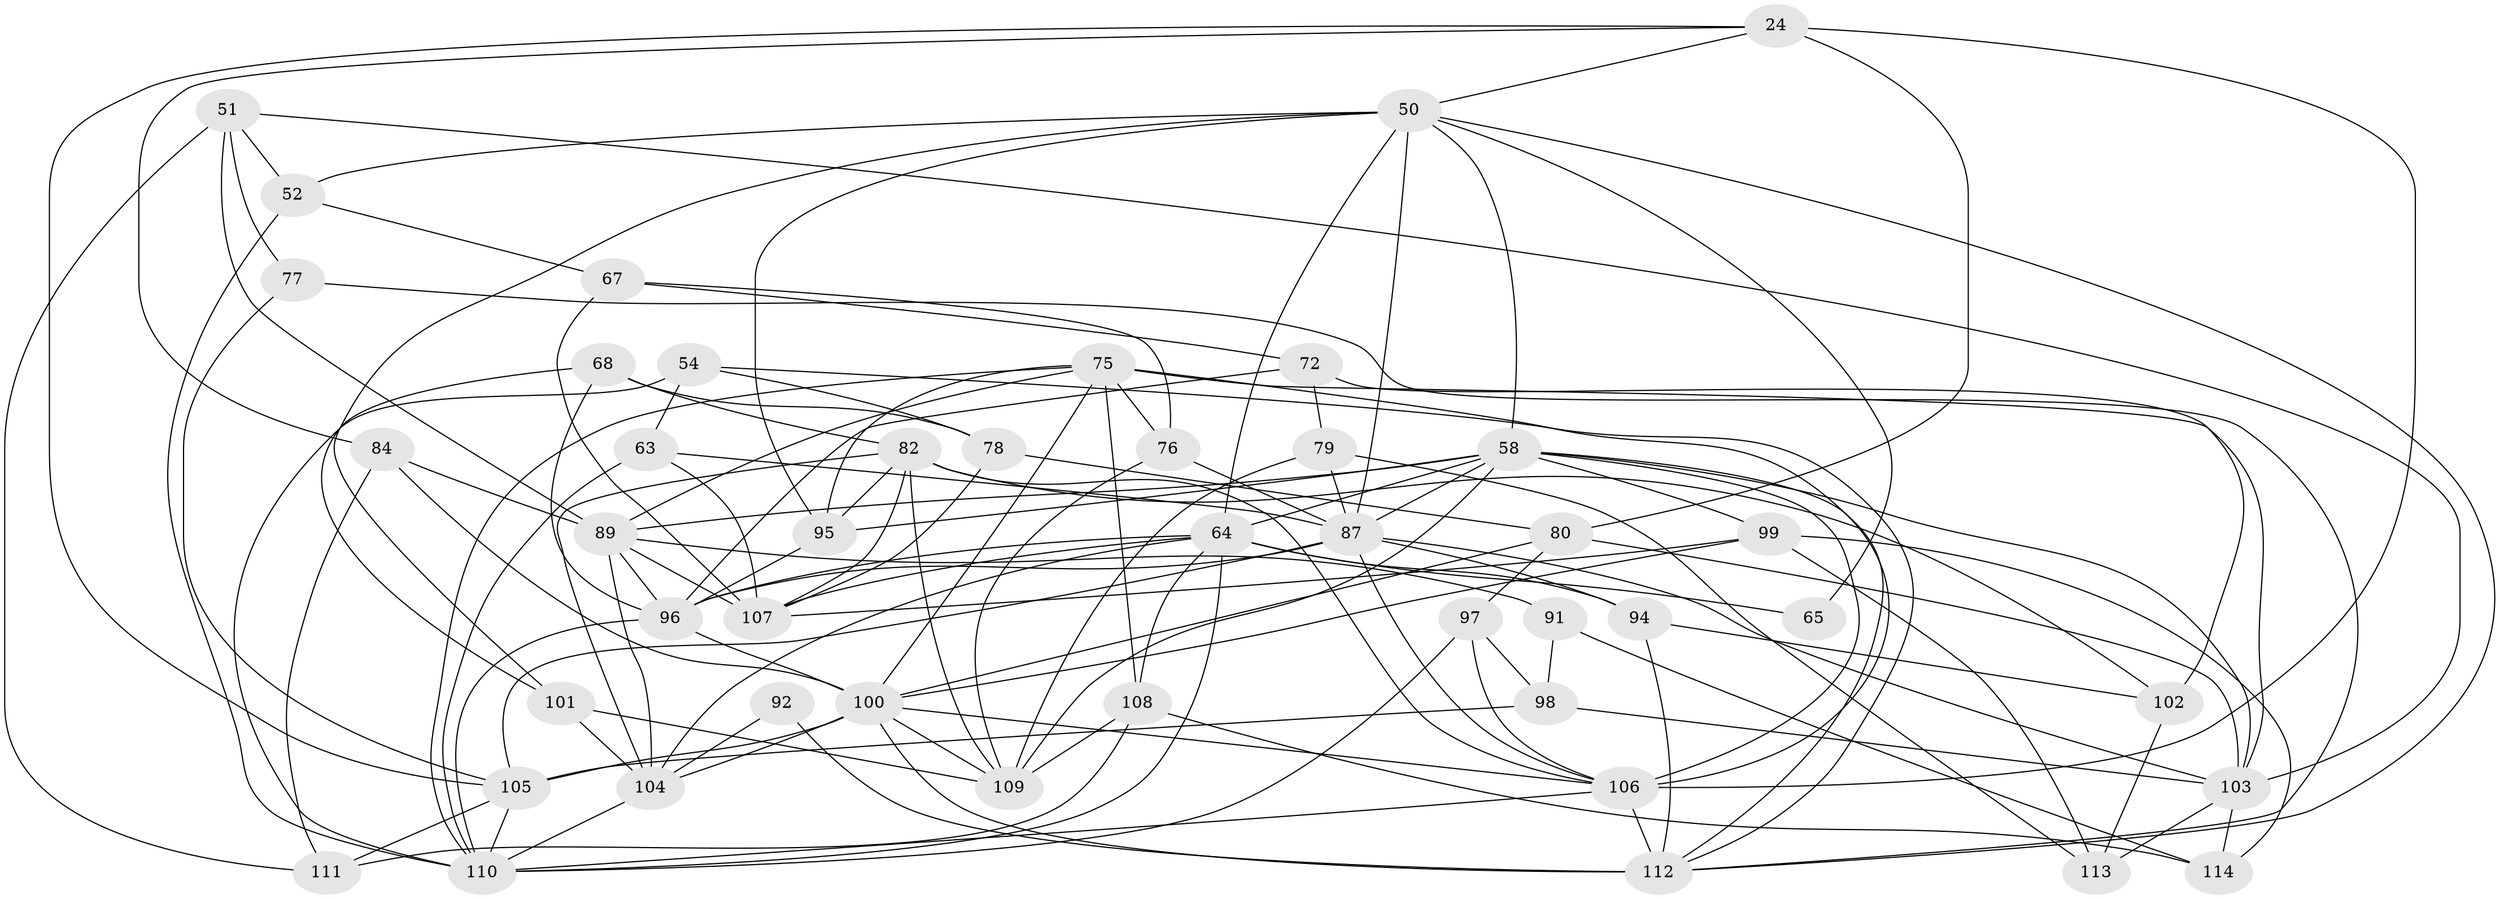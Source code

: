// original degree distribution, {4: 1.0}
// Generated by graph-tools (version 1.1) at 2025/03/03/04/25 22:03:04]
// undirected, 45 vertices, 127 edges
graph export_dot {
graph [start="1"]
  node [color=gray90,style=filled];
  24 [super="+18"];
  50 [super="+29+45+34"];
  51 [super="+35"];
  52;
  54;
  58 [super="+17+25+21+55+16"];
  63;
  64 [super="+4+13+8+46"];
  65;
  67;
  68;
  72;
  75 [super="+56+22"];
  76;
  77;
  78;
  79;
  80 [super="+23+62"];
  82 [super="+6+12"];
  84;
  87 [super="+38+83"];
  89 [super="+33+39+42"];
  91;
  92;
  94;
  95 [super="+71"];
  96 [super="+14+66+70"];
  97;
  98;
  99 [super="+32"];
  100 [super="+37+93"];
  101;
  102;
  103 [super="+85"];
  104 [super="+15+86+69"];
  105 [super="+28+44"];
  106 [super="+90+59"];
  107 [super="+81"];
  108 [super="+43"];
  109 [super="+53"];
  110 [super="+88+61"];
  111;
  112 [super="+41+48"];
  113;
  114;
  24 -- 84;
  24 -- 50;
  24 -- 80 [weight=2];
  24 -- 106;
  24 -- 105;
  50 -- 58;
  50 -- 65;
  50 -- 52;
  50 -- 64;
  50 -- 101;
  50 -- 95 [weight=2];
  50 -- 87;
  50 -- 112;
  51 -- 52;
  51 -- 77 [weight=2];
  51 -- 111;
  51 -- 89;
  51 -- 103;
  52 -- 110;
  52 -- 67;
  54 -- 78;
  54 -- 63;
  54 -- 112;
  54 -- 110;
  58 -- 109 [weight=2];
  58 -- 95;
  58 -- 64 [weight=5];
  58 -- 99 [weight=2];
  58 -- 89;
  58 -- 106 [weight=3];
  58 -- 87;
  58 -- 103;
  58 -- 112;
  63 -- 107;
  63 -- 87;
  63 -- 110;
  64 -- 107 [weight=2];
  64 -- 65 [weight=3];
  64 -- 108;
  64 -- 96 [weight=2];
  64 -- 104 [weight=2];
  64 -- 94;
  64 -- 110;
  67 -- 107;
  67 -- 76;
  67 -- 72;
  68 -- 101;
  68 -- 78;
  68 -- 82;
  68 -- 96;
  72 -- 96;
  72 -- 79;
  72 -- 102;
  75 -- 106 [weight=3];
  75 -- 108 [weight=2];
  75 -- 76;
  75 -- 89 [weight=2];
  75 -- 95;
  75 -- 100;
  75 -- 103 [weight=2];
  75 -- 110 [weight=2];
  76 -- 109;
  76 -- 87;
  77 -- 105;
  77 -- 112;
  78 -- 80;
  78 -- 107;
  79 -- 113;
  79 -- 109;
  79 -- 87;
  80 -- 100 [weight=2];
  80 -- 97;
  80 -- 103 [weight=2];
  82 -- 102;
  82 -- 104 [weight=2];
  82 -- 106;
  82 -- 107;
  82 -- 109;
  82 -- 95;
  84 -- 89;
  84 -- 111;
  84 -- 100;
  87 -- 105 [weight=2];
  87 -- 106 [weight=2];
  87 -- 103;
  87 -- 96;
  87 -- 94;
  89 -- 107;
  89 -- 91 [weight=2];
  89 -- 104;
  89 -- 96;
  91 -- 114;
  91 -- 98;
  92 -- 104;
  92 -- 112 [weight=3];
  94 -- 112;
  94 -- 102;
  95 -- 96;
  96 -- 100 [weight=2];
  96 -- 110;
  97 -- 98;
  97 -- 106;
  97 -- 110;
  98 -- 105;
  98 -- 103;
  99 -- 114;
  99 -- 107;
  99 -- 113;
  99 -- 100;
  100 -- 104;
  100 -- 105;
  100 -- 106;
  100 -- 109;
  100 -- 112;
  101 -- 104;
  101 -- 109;
  102 -- 113;
  103 -- 113;
  103 -- 114;
  104 -- 110 [weight=2];
  105 -- 111;
  105 -- 110;
  106 -- 112;
  106 -- 110;
  108 -- 111;
  108 -- 114;
  108 -- 109;
}
